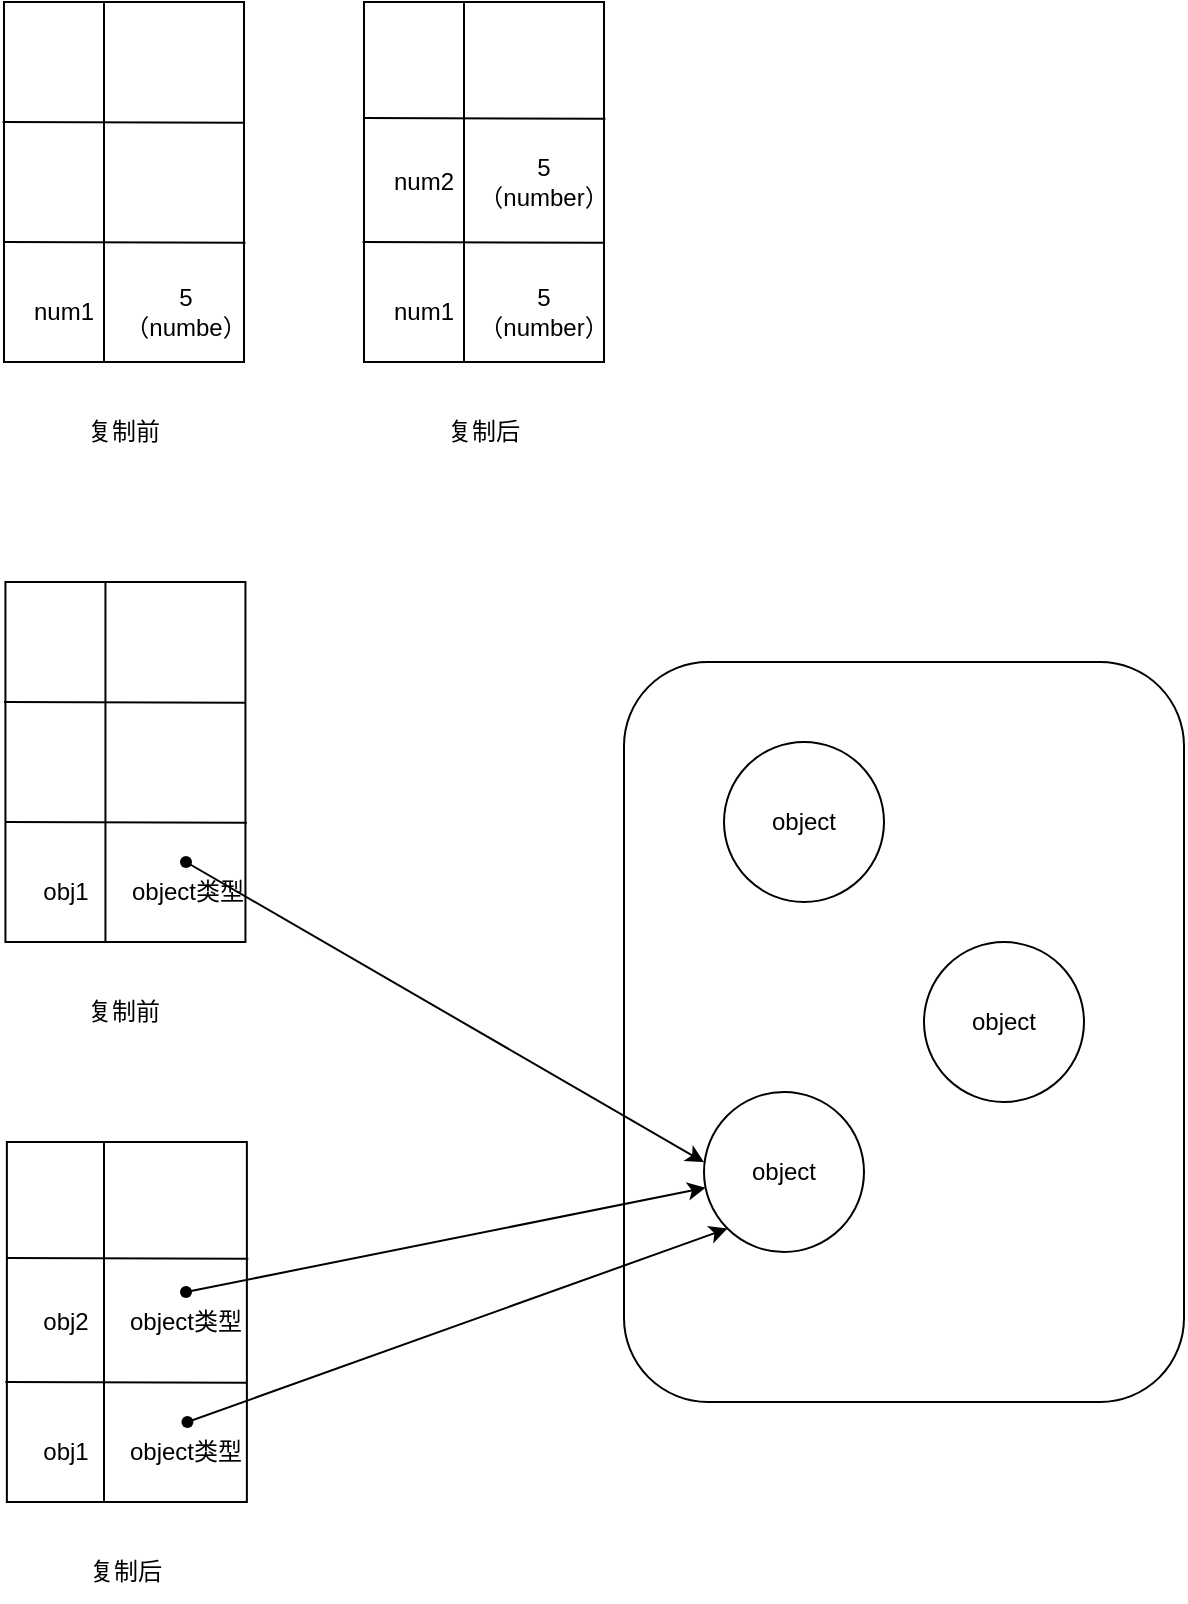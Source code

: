 <mxfile>
    <diagram id="UNq6Qal9q7ZLWMPODijl" name="第 1 页">
        <mxGraphModel dx="971" dy="460" grid="1" gridSize="10" guides="1" tooltips="1" connect="1" arrows="1" fold="1" page="1" pageScale="1" pageWidth="827" pageHeight="1169" math="0" shadow="0">
            <root>
                <mxCell id="0"/>
                <mxCell id="1" parent="0"/>
                <mxCell id="2" value="" style="rounded=0;whiteSpace=wrap;html=1;" vertex="1" parent="1">
                    <mxGeometry x="90" y="40" width="120" height="180" as="geometry"/>
                </mxCell>
                <mxCell id="3" value="" style="rounded=0;whiteSpace=wrap;html=1;" vertex="1" parent="1">
                    <mxGeometry x="270" y="40" width="120" height="180" as="geometry"/>
                </mxCell>
                <mxCell id="4" value="" style="endArrow=none;html=1;entryX=1.006;entryY=0.324;entryDx=0;entryDy=0;entryPerimeter=0;" edge="1" parent="1" target="3">
                    <mxGeometry width="50" height="50" relative="1" as="geometry">
                        <mxPoint x="270" y="98" as="sourcePoint"/>
                        <mxPoint x="320" y="50" as="targetPoint"/>
                        <Array as="points"/>
                    </mxGeometry>
                </mxCell>
                <mxCell id="5" value="" style="endArrow=none;html=1;entryX=1.006;entryY=0.324;entryDx=0;entryDy=0;entryPerimeter=0;" edge="1" parent="1">
                    <mxGeometry width="50" height="50" relative="1" as="geometry">
                        <mxPoint x="89.28" y="100" as="sourcePoint"/>
                        <mxPoint x="210" y="100.32" as="targetPoint"/>
                        <Array as="points"/>
                    </mxGeometry>
                </mxCell>
                <mxCell id="6" value="" style="endArrow=none;html=1;" edge="1" parent="1">
                    <mxGeometry width="50" height="50" relative="1" as="geometry">
                        <mxPoint x="320" y="40" as="sourcePoint"/>
                        <mxPoint x="320" y="220" as="targetPoint"/>
                        <Array as="points">
                            <mxPoint x="320" y="210"/>
                        </Array>
                    </mxGeometry>
                </mxCell>
                <mxCell id="7" value="" style="endArrow=none;html=1;entryX=1.006;entryY=0.324;entryDx=0;entryDy=0;entryPerimeter=0;" edge="1" parent="1">
                    <mxGeometry width="50" height="50" relative="1" as="geometry">
                        <mxPoint x="90" y="160" as="sourcePoint"/>
                        <mxPoint x="210.72" y="160.32" as="targetPoint"/>
                        <Array as="points"/>
                    </mxGeometry>
                </mxCell>
                <mxCell id="8" value="" style="endArrow=none;html=1;entryX=1.006;entryY=0.324;entryDx=0;entryDy=0;entryPerimeter=0;" edge="1" parent="1">
                    <mxGeometry width="50" height="50" relative="1" as="geometry">
                        <mxPoint x="269.28" y="160" as="sourcePoint"/>
                        <mxPoint x="390" y="160.32" as="targetPoint"/>
                        <Array as="points"/>
                    </mxGeometry>
                </mxCell>
                <mxCell id="9" value="" style="endArrow=none;html=1;" edge="1" parent="1">
                    <mxGeometry width="50" height="50" relative="1" as="geometry">
                        <mxPoint x="140" y="40" as="sourcePoint"/>
                        <mxPoint x="140" y="220" as="targetPoint"/>
                        <Array as="points">
                            <mxPoint x="140" y="210"/>
                        </Array>
                    </mxGeometry>
                </mxCell>
                <mxCell id="10" value="num1" style="text;html=1;strokeColor=none;fillColor=none;align=center;verticalAlign=middle;whiteSpace=wrap;rounded=0;" vertex="1" parent="1">
                    <mxGeometry x="90" y="180" width="60" height="30" as="geometry"/>
                </mxCell>
                <mxCell id="11" value="5（numbe）" style="text;html=1;strokeColor=none;fillColor=none;align=center;verticalAlign=middle;whiteSpace=wrap;rounded=0;" vertex="1" parent="1">
                    <mxGeometry x="151" y="180" width="60" height="30" as="geometry"/>
                </mxCell>
                <mxCell id="12" value="num1" style="text;html=1;strokeColor=none;fillColor=none;align=center;verticalAlign=middle;whiteSpace=wrap;rounded=0;" vertex="1" parent="1">
                    <mxGeometry x="270" y="180" width="60" height="30" as="geometry"/>
                </mxCell>
                <mxCell id="13" value="5（number）" style="text;html=1;strokeColor=none;fillColor=none;align=center;verticalAlign=middle;whiteSpace=wrap;rounded=0;" vertex="1" parent="1">
                    <mxGeometry x="330" y="180" width="60" height="30" as="geometry"/>
                </mxCell>
                <mxCell id="14" value="num2" style="text;html=1;strokeColor=none;fillColor=none;align=center;verticalAlign=middle;whiteSpace=wrap;rounded=0;" vertex="1" parent="1">
                    <mxGeometry x="270" y="115" width="60" height="30" as="geometry"/>
                </mxCell>
                <mxCell id="15" value="5（number）" style="text;html=1;strokeColor=none;fillColor=none;align=center;verticalAlign=middle;whiteSpace=wrap;rounded=0;" vertex="1" parent="1">
                    <mxGeometry x="330" y="115" width="60" height="30" as="geometry"/>
                </mxCell>
                <mxCell id="16" value="复制前" style="text;html=1;strokeColor=none;fillColor=none;align=center;verticalAlign=middle;whiteSpace=wrap;rounded=0;" vertex="1" parent="1">
                    <mxGeometry x="120" y="240" width="60" height="30" as="geometry"/>
                </mxCell>
                <mxCell id="17" value="复制后" style="text;html=1;strokeColor=none;fillColor=none;align=center;verticalAlign=middle;whiteSpace=wrap;rounded=0;" vertex="1" parent="1">
                    <mxGeometry x="300" y="240" width="60" height="30" as="geometry"/>
                </mxCell>
                <mxCell id="18" value="" style="rounded=0;whiteSpace=wrap;html=1;" vertex="1" parent="1">
                    <mxGeometry x="90.72" y="330" width="120" height="180" as="geometry"/>
                </mxCell>
                <mxCell id="19" value="" style="endArrow=none;html=1;" edge="1" parent="1">
                    <mxGeometry width="50" height="50" relative="1" as="geometry">
                        <mxPoint x="140.72" y="330" as="sourcePoint"/>
                        <mxPoint x="140.72" y="510" as="targetPoint"/>
                        <Array as="points">
                            <mxPoint x="140.72" y="500"/>
                        </Array>
                    </mxGeometry>
                </mxCell>
                <mxCell id="20" value="" style="endArrow=none;html=1;entryX=1.006;entryY=0.324;entryDx=0;entryDy=0;entryPerimeter=0;" edge="1" parent="1">
                    <mxGeometry width="50" height="50" relative="1" as="geometry">
                        <mxPoint x="90.0" y="390" as="sourcePoint"/>
                        <mxPoint x="210.72" y="390.32" as="targetPoint"/>
                        <Array as="points"/>
                    </mxGeometry>
                </mxCell>
                <mxCell id="21" value="" style="endArrow=none;html=1;entryX=1.006;entryY=0.324;entryDx=0;entryDy=0;entryPerimeter=0;" edge="1" parent="1">
                    <mxGeometry width="50" height="50" relative="1" as="geometry">
                        <mxPoint x="90.72" y="450" as="sourcePoint"/>
                        <mxPoint x="211.44" y="450.32" as="targetPoint"/>
                        <Array as="points"/>
                    </mxGeometry>
                </mxCell>
                <mxCell id="22" value="obj1" style="text;html=1;strokeColor=none;fillColor=none;align=center;verticalAlign=middle;whiteSpace=wrap;rounded=0;" vertex="1" parent="1">
                    <mxGeometry x="90.72" y="470" width="60" height="30" as="geometry"/>
                </mxCell>
                <mxCell id="23" value="object类型" style="text;html=1;strokeColor=none;fillColor=none;align=center;verticalAlign=middle;whiteSpace=wrap;rounded=0;" vertex="1" parent="1">
                    <mxGeometry x="151.72" y="470" width="60" height="30" as="geometry"/>
                </mxCell>
                <mxCell id="32" value="" style="endArrow=none;html=1;" edge="1" parent="1">
                    <mxGeometry width="50" height="50" relative="1" as="geometry">
                        <mxPoint x="141.44" y="610" as="sourcePoint"/>
                        <mxPoint x="141.44" y="790" as="targetPoint"/>
                        <Array as="points">
                            <mxPoint x="141.44" y="780"/>
                        </Array>
                    </mxGeometry>
                </mxCell>
                <mxCell id="33" value="" style="rounded=0;whiteSpace=wrap;html=1;" vertex="1" parent="1">
                    <mxGeometry x="91.44" y="610" width="120" height="180" as="geometry"/>
                </mxCell>
                <mxCell id="34" value="" style="endArrow=none;html=1;entryX=1.006;entryY=0.324;entryDx=0;entryDy=0;entryPerimeter=0;" edge="1" target="33" parent="1">
                    <mxGeometry width="50" height="50" relative="1" as="geometry">
                        <mxPoint x="91.44" y="668" as="sourcePoint"/>
                        <mxPoint x="141.44" y="620" as="targetPoint"/>
                        <Array as="points"/>
                    </mxGeometry>
                </mxCell>
                <mxCell id="35" value="" style="endArrow=none;html=1;entryX=1.006;entryY=0.324;entryDx=0;entryDy=0;entryPerimeter=0;" edge="1" parent="1">
                    <mxGeometry width="50" height="50" relative="1" as="geometry">
                        <mxPoint x="90.72" y="730" as="sourcePoint"/>
                        <mxPoint x="211.44" y="730.32" as="targetPoint"/>
                        <Array as="points"/>
                    </mxGeometry>
                </mxCell>
                <mxCell id="36" value="obj2" style="text;html=1;strokeColor=none;fillColor=none;align=center;verticalAlign=middle;whiteSpace=wrap;rounded=0;" vertex="1" parent="1">
                    <mxGeometry x="91.44" y="685" width="60" height="30" as="geometry"/>
                </mxCell>
                <mxCell id="37" value="object类型" style="text;html=1;strokeColor=none;fillColor=none;align=center;verticalAlign=middle;whiteSpace=wrap;rounded=0;" vertex="1" parent="1">
                    <mxGeometry x="151.44" y="685" width="60" height="30" as="geometry"/>
                </mxCell>
                <mxCell id="38" value="object类型" style="text;html=1;strokeColor=none;fillColor=none;align=center;verticalAlign=middle;whiteSpace=wrap;rounded=0;" vertex="1" parent="1">
                    <mxGeometry x="151.44" y="750" width="60" height="30" as="geometry"/>
                </mxCell>
                <mxCell id="39" value="obj1" style="text;html=1;strokeColor=none;fillColor=none;align=center;verticalAlign=middle;whiteSpace=wrap;rounded=0;" vertex="1" parent="1">
                    <mxGeometry x="91.44" y="750" width="60" height="30" as="geometry"/>
                </mxCell>
                <mxCell id="40" value="" style="endArrow=none;html=1;" edge="1" parent="1">
                    <mxGeometry width="50" height="50" relative="1" as="geometry">
                        <mxPoint x="140" y="610" as="sourcePoint"/>
                        <mxPoint x="140" y="790" as="targetPoint"/>
                        <Array as="points">
                            <mxPoint x="140" y="780"/>
                        </Array>
                    </mxGeometry>
                </mxCell>
                <mxCell id="41" value="复制前" style="text;html=1;strokeColor=none;fillColor=none;align=center;verticalAlign=middle;whiteSpace=wrap;rounded=0;" vertex="1" parent="1">
                    <mxGeometry x="120" y="530" width="60" height="30" as="geometry"/>
                </mxCell>
                <mxCell id="42" value="复制后" style="text;html=1;strokeColor=none;fillColor=none;align=center;verticalAlign=middle;whiteSpace=wrap;rounded=0;" vertex="1" parent="1">
                    <mxGeometry x="120.72" y="810" width="60" height="30" as="geometry"/>
                </mxCell>
                <mxCell id="43" value="" style="rounded=1;whiteSpace=wrap;html=1;" vertex="1" parent="1">
                    <mxGeometry x="400" y="370" width="280" height="370" as="geometry"/>
                </mxCell>
                <mxCell id="44" value="object" style="ellipse;whiteSpace=wrap;html=1;aspect=fixed;" vertex="1" parent="1">
                    <mxGeometry x="450" y="410" width="80" height="80" as="geometry"/>
                </mxCell>
                <mxCell id="45" value="object" style="ellipse;whiteSpace=wrap;html=1;aspect=fixed;" vertex="1" parent="1">
                    <mxGeometry x="550" y="510" width="80" height="80" as="geometry"/>
                </mxCell>
                <mxCell id="46" value="object" style="ellipse;whiteSpace=wrap;html=1;aspect=fixed;" vertex="1" parent="1">
                    <mxGeometry x="440" y="585" width="80" height="80" as="geometry"/>
                </mxCell>
                <mxCell id="47" value="" style="shape=waypoint;sketch=0;fillStyle=solid;size=6;pointerEvents=1;points=[];fillColor=none;resizable=0;rotatable=0;perimeter=centerPerimeter;snapToPoint=1;" vertex="1" parent="1">
                    <mxGeometry x="161" y="450" width="40" height="40" as="geometry"/>
                </mxCell>
                <mxCell id="48" value="" style="shape=waypoint;sketch=0;fillStyle=solid;size=6;pointerEvents=1;points=[];fillColor=none;resizable=0;rotatable=0;perimeter=centerPerimeter;snapToPoint=1;" vertex="1" parent="1">
                    <mxGeometry x="161" y="665" width="40" height="40" as="geometry"/>
                </mxCell>
                <mxCell id="51" value="" style="shape=waypoint;sketch=0;fillStyle=solid;size=6;pointerEvents=1;points=[];fillColor=none;resizable=0;rotatable=0;perimeter=centerPerimeter;snapToPoint=1;" vertex="1" parent="1">
                    <mxGeometry x="161.72" y="730" width="40" height="40" as="geometry"/>
                </mxCell>
                <mxCell id="52" value="" style="endArrow=classic;html=1;exitX=0.667;exitY=0.503;exitDx=0;exitDy=0;exitPerimeter=0;" edge="1" parent="1" source="48" target="46">
                    <mxGeometry width="50" height="50" relative="1" as="geometry">
                        <mxPoint x="260" y="630" as="sourcePoint"/>
                        <mxPoint x="310" y="580" as="targetPoint"/>
                    </mxGeometry>
                </mxCell>
                <mxCell id="53" value="" style="endArrow=classic;html=1;entryX=0.143;entryY=0.676;entryDx=0;entryDy=0;entryPerimeter=0;exitX=0.467;exitY=1.045;exitDx=0;exitDy=0;exitPerimeter=0;" edge="1" parent="1" source="47" target="43">
                    <mxGeometry width="50" height="50" relative="1" as="geometry">
                        <mxPoint x="260" y="570" as="sourcePoint"/>
                        <mxPoint x="310" y="520" as="targetPoint"/>
                    </mxGeometry>
                </mxCell>
                <mxCell id="54" value="" style="endArrow=classic;html=1;entryX=0;entryY=1;entryDx=0;entryDy=0;" edge="1" parent="1" source="51" target="46">
                    <mxGeometry width="50" height="50" relative="1" as="geometry">
                        <mxPoint x="260" y="770" as="sourcePoint"/>
                        <mxPoint x="310" y="720" as="targetPoint"/>
                    </mxGeometry>
                </mxCell>
            </root>
        </mxGraphModel>
    </diagram>
</mxfile>
